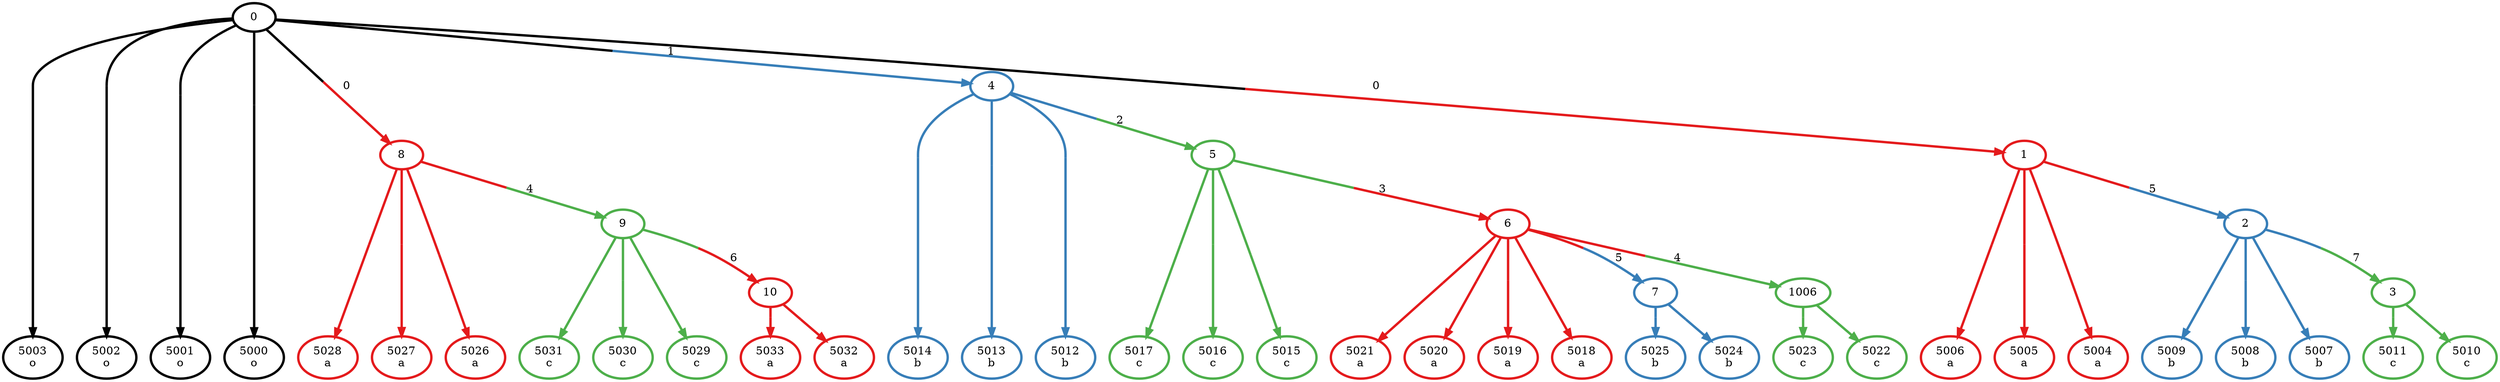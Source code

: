 digraph T {
	{
		rank=same
		0 [penwidth=3,colorscheme=set19,color=1,label="5033\na"]
		1 [penwidth=3,colorscheme=set19,color=1,label="5032\na"]
		2 [penwidth=3,colorscheme=set19,color=3,label="5031\nc"]
		3 [penwidth=3,colorscheme=set19,color=3,label="5030\nc"]
		4 [penwidth=3,colorscheme=set19,color=3,label="5029\nc"]
		5 [penwidth=3,colorscheme=set19,color=2,label="5025\nb"]
		6 [penwidth=3,colorscheme=set19,color=2,label="5024\nb"]
		7 [penwidth=3,colorscheme=set19,color=3,label="5023\nc"]
		8 [penwidth=3,colorscheme=set19,color=3,label="5022\nc"]
		9 [penwidth=3,colorscheme=set19,color=1,label="5021\na"]
		10 [penwidth=3,colorscheme=set19,color=1,label="5020\na"]
		11 [penwidth=3,colorscheme=set19,color=1,label="5019\na"]
		12 [penwidth=3,colorscheme=set19,color=1,label="5018\na"]
		13 [penwidth=3,colorscheme=set19,color=3,label="5017\nc"]
		14 [penwidth=3,colorscheme=set19,color=3,label="5016\nc"]
		15 [penwidth=3,colorscheme=set19,color=3,label="5015\nc"]
		16 [penwidth=3,colorscheme=set19,color=3,label="5011\nc"]
		17 [penwidth=3,colorscheme=set19,color=3,label="5010\nc"]
		18 [penwidth=3,colorscheme=set19,color=2,label="5009\nb"]
		19 [penwidth=3,colorscheme=set19,color=2,label="5008\nb"]
		20 [penwidth=3,colorscheme=set19,color=2,label="5007\nb"]
		21 [penwidth=3,colorscheme=set19,color=1,label="5028\na"]
		22 [penwidth=3,colorscheme=set19,color=1,label="5027\na"]
		23 [penwidth=3,colorscheme=set19,color=1,label="5026\na"]
		24 [penwidth=3,colorscheme=set19,color=2,label="5014\nb"]
		25 [penwidth=3,colorscheme=set19,color=2,label="5013\nb"]
		26 [penwidth=3,colorscheme=set19,color=2,label="5012\nb"]
		27 [penwidth=3,colorscheme=set19,color=1,label="5006\na"]
		28 [penwidth=3,colorscheme=set19,color=1,label="5005\na"]
		29 [penwidth=3,colorscheme=set19,color=1,label="5004\na"]
		30 [penwidth=3,colorscheme=set19,color=11,label="5003\no"]
		31 [penwidth=3,colorscheme=set19,color=11,label="5002\no"]
		32 [penwidth=3,colorscheme=set19,color=11,label="5001\no"]
		33 [penwidth=3,colorscheme=set19,color=11,label="5000\no"]
	}
	34 [penwidth=3,colorscheme=set19,color=1,label="10"]
	35 [penwidth=3,colorscheme=set19,color=3,label="9"]
	36 [penwidth=3,colorscheme=set19,color=2,label="7"]
	37 [penwidth=3,colorscheme=set19,color=3,label="1006"]
	38 [penwidth=3,colorscheme=set19,color=1,label="6"]
	39 [penwidth=3,colorscheme=set19,color=3,label="5"]
	40 [penwidth=3,colorscheme=set19,color=3,label="3"]
	41 [penwidth=3,colorscheme=set19,color=2,label="2"]
	42 [penwidth=3,colorscheme=set19,color=1,label="8"]
	43 [penwidth=3,colorscheme=set19,color=2,label="4"]
	44 [penwidth=3,colorscheme=set19,color=1,label="1"]
	45 [penwidth=3,colorscheme=set19,color=11,label="0"]
	34 -> 0 [penwidth=3,colorscheme=set19,color="1;0.5:1"]
	34 -> 1 [penwidth=3,colorscheme=set19,color="1;0.5:1"]
	35 -> 2 [penwidth=3,colorscheme=set19,color="3;0.5:3"]
	35 -> 3 [penwidth=3,colorscheme=set19,color="3;0.5:3"]
	35 -> 4 [penwidth=3,colorscheme=set19,color="3;0.5:3"]
	35 -> 34 [penwidth=3,colorscheme=set19,color="3;0.5:1",label="6"]
	36 -> 5 [penwidth=3,colorscheme=set19,color="2;0.5:2"]
	36 -> 6 [penwidth=3,colorscheme=set19,color="2;0.5:2"]
	37 -> 7 [penwidth=3,colorscheme=set19,color="3;0.5:3"]
	37 -> 8 [penwidth=3,colorscheme=set19,color="3;0.5:3"]
	38 -> 9 [penwidth=3,colorscheme=set19,color="1;0.5:1"]
	38 -> 10 [penwidth=3,colorscheme=set19,color="1;0.5:1"]
	38 -> 11 [penwidth=3,colorscheme=set19,color="1;0.5:1"]
	38 -> 12 [penwidth=3,colorscheme=set19,color="1;0.5:1"]
	38 -> 36 [penwidth=3,colorscheme=set19,color="1;0.5:2",label="5"]
	38 -> 37 [penwidth=3,colorscheme=set19,color="1;0.5:3",label="4"]
	39 -> 13 [penwidth=3,colorscheme=set19,color="3;0.5:3"]
	39 -> 14 [penwidth=3,colorscheme=set19,color="3;0.5:3"]
	39 -> 15 [penwidth=3,colorscheme=set19,color="3;0.5:3"]
	39 -> 38 [penwidth=3,colorscheme=set19,color="3;0.5:1",label="3"]
	40 -> 16 [penwidth=3,colorscheme=set19,color="3;0.5:3"]
	40 -> 17 [penwidth=3,colorscheme=set19,color="3;0.5:3"]
	41 -> 18 [penwidth=3,colorscheme=set19,color="2;0.5:2"]
	41 -> 19 [penwidth=3,colorscheme=set19,color="2;0.5:2"]
	41 -> 20 [penwidth=3,colorscheme=set19,color="2;0.5:2"]
	41 -> 40 [penwidth=3,colorscheme=set19,color="2;0.5:3",label="7"]
	42 -> 21 [penwidth=3,colorscheme=set19,color="1;0.5:1"]
	42 -> 22 [penwidth=3,colorscheme=set19,color="1;0.5:1"]
	42 -> 23 [penwidth=3,colorscheme=set19,color="1;0.5:1"]
	42 -> 35 [penwidth=3,colorscheme=set19,color="1;0.5:3",label="4"]
	43 -> 24 [penwidth=3,colorscheme=set19,color="2;0.5:2"]
	43 -> 25 [penwidth=3,colorscheme=set19,color="2;0.5:2"]
	43 -> 26 [penwidth=3,colorscheme=set19,color="2;0.5:2"]
	43 -> 39 [penwidth=3,colorscheme=set19,color="2;0.5:3",label="2"]
	44 -> 27 [penwidth=3,colorscheme=set19,color="1;0.5:1"]
	44 -> 28 [penwidth=3,colorscheme=set19,color="1;0.5:1"]
	44 -> 29 [penwidth=3,colorscheme=set19,color="1;0.5:1"]
	44 -> 41 [penwidth=3,colorscheme=set19,color="1;0.5:2",label="5"]
	45 -> 30 [penwidth=3,colorscheme=set19,color="11;0.5:11"]
	45 -> 31 [penwidth=3,colorscheme=set19,color="11;0.5:11"]
	45 -> 32 [penwidth=3,colorscheme=set19,color="11;0.5:11"]
	45 -> 33 [penwidth=3,colorscheme=set19,color="11;0.5:11"]
	45 -> 42 [penwidth=3,colorscheme=set19,color="11;0.5:1",label="0"]
	45 -> 43 [penwidth=3,colorscheme=set19,color="11;0.5:2",label="1"]
	45 -> 44 [penwidth=3,colorscheme=set19,color="11;0.5:1",label="0"]
}
